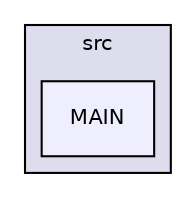 digraph "MAIN" {
  compound=true
  node [ fontsize="10", fontname="Helvetica"];
  edge [ labelfontsize="10", labelfontname="Helvetica"];
  subgraph clusterdir_44bc90326cb97857a09ce8850ec2d49b {
    graph [ bgcolor="#ddddee", pencolor="black", label="src" fontname="Helvetica", fontsize="10", URL="dir_44bc90326cb97857a09ce8850ec2d49b.html"]
  dir_065095037826f402be07c8a4f2b936ea [shape=box, label="MAIN", style="filled", fillcolor="#eeeeff", pencolor="black", URL="dir_065095037826f402be07c8a4f2b936ea.html"];
  }
}

